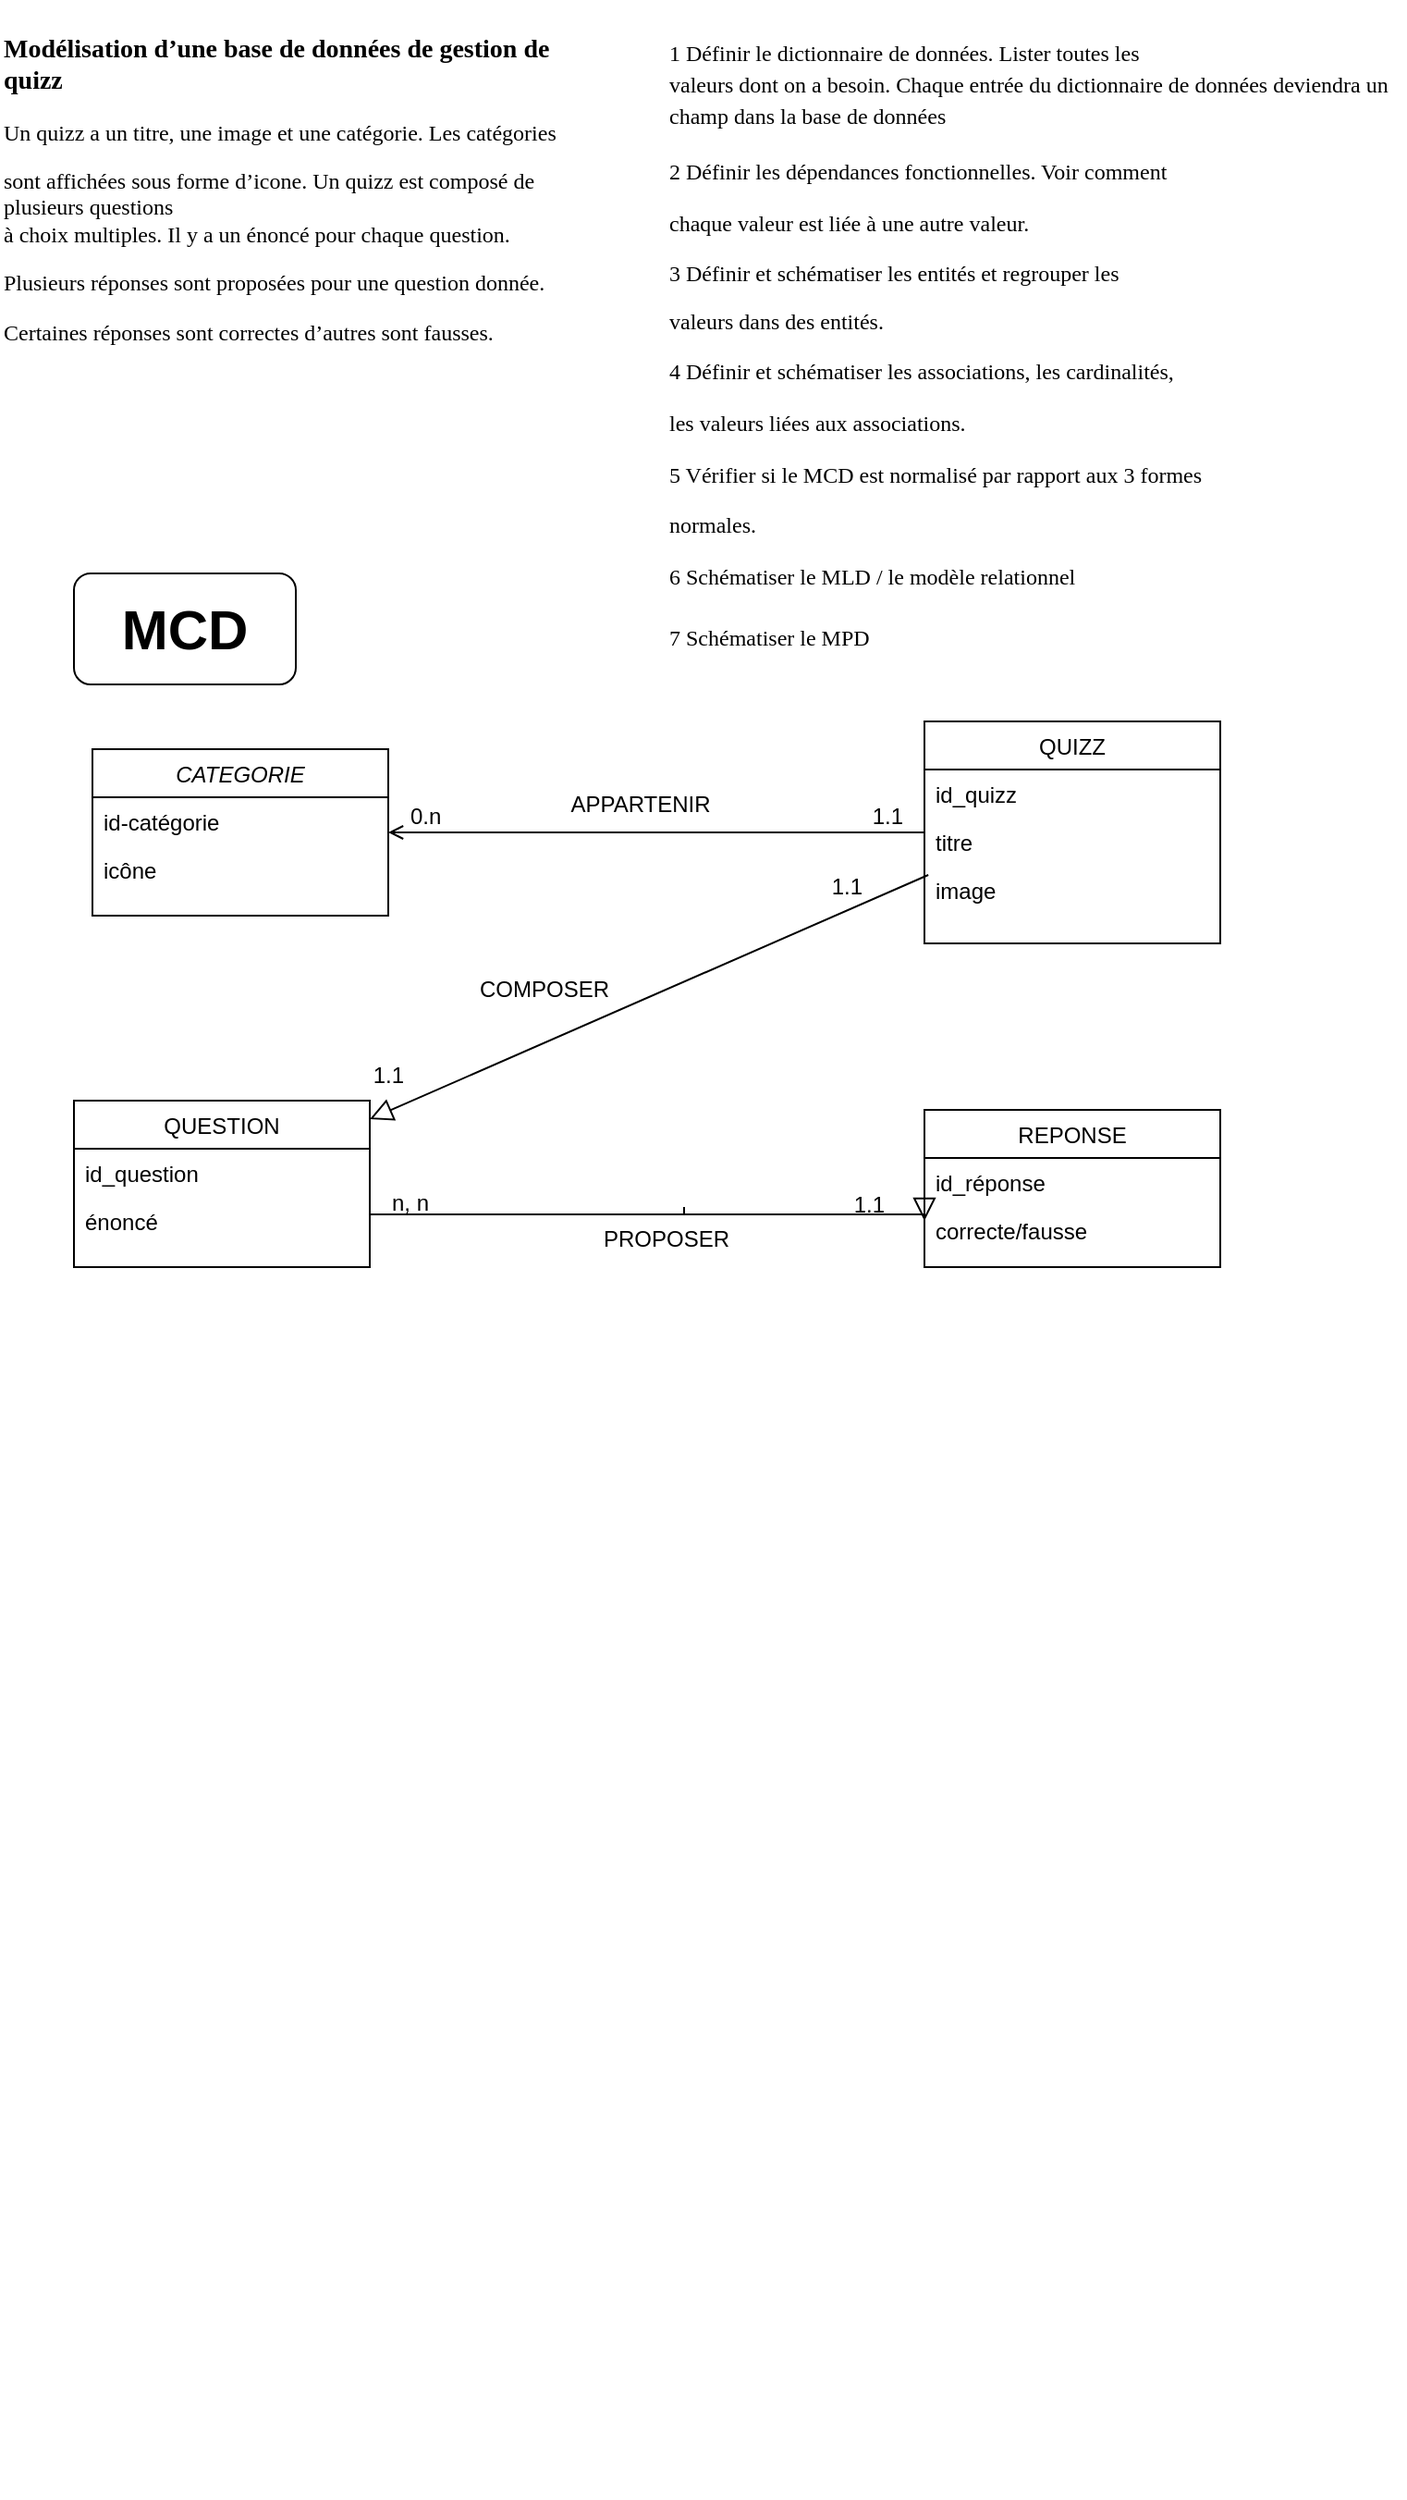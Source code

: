 <mxfile version="17.2.4" type="device"><diagram id="C5RBs43oDa-KdzZeNtuy" name="Page-1"><mxGraphModel dx="868" dy="1722" grid="1" gridSize="10" guides="1" tooltips="1" connect="1" arrows="1" fold="1" page="1" pageScale="1" pageWidth="827" pageHeight="1169" math="0" shadow="0"><root><mxCell id="WIyWlLk6GJQsqaUBKTNV-0"/><mxCell id="WIyWlLk6GJQsqaUBKTNV-1" parent="WIyWlLk6GJQsqaUBKTNV-0"/><mxCell id="Wdnl1QK0lBnhmFBYMzjt-5" value="" style="resizable=0;align=left;verticalAlign=bottom;labelBackgroundColor=none;fontSize=12;" parent="WIyWlLk6GJQsqaUBKTNV-1" connectable="0" vertex="1"><mxGeometry x="720" y="210" as="geometry"><mxPoint x="-265" y="291" as="offset"/></mxGeometry></mxCell><mxCell id="Wdnl1QK0lBnhmFBYMzjt-11" value="&lt;p class=&quot;MsoNormal&quot;&gt;&lt;b&gt;&lt;font style=&quot;font-size: 14px&quot; face=&quot;Times New Roman&quot;&gt;Modélisation d’une base de données de gestion de quizz&lt;/font&gt;&lt;/b&gt;&lt;/p&gt;&lt;font face=&quot;Times New Roman&quot;&gt;&lt;span&gt;Un quizz a un titre, une image et une catégorie. Les catégories&lt;/span&gt;&lt;br&gt;&lt;/font&gt;&lt;p class=&quot;MsoNormal&quot;&gt;&lt;font face=&quot;Times New Roman&quot;&gt;sont affichées sous forme d’icone. Un quizz est composé de plusieurs questions&lt;br&gt;à choix multiples. Il y a un énoncé pour chaque question. &lt;/font&gt;&lt;/p&gt;&lt;font face=&quot;Times New Roman&quot;&gt;&lt;span&gt;Plusieurs réponses sont proposées pour une question donnée.&lt;/span&gt;&lt;br&gt;&lt;/font&gt;&lt;p class=&quot;MsoNormal&quot;&gt;&lt;font face=&quot;Times New Roman&quot; style=&quot;font-size: 12px&quot;&gt;Certaines réponses sont correctes d’autres sont fausses.&lt;/font&gt;&lt;/p&gt;" style="text;whiteSpace=wrap;html=1;" parent="WIyWlLk6GJQsqaUBKTNV-1" vertex="1"><mxGeometry x="40" y="-1140" width="320" height="210" as="geometry"/></mxCell><mxCell id="Wdnl1QK0lBnhmFBYMzjt-14" value="&lt;p class=&quot;MsoNormal&quot;&gt;&lt;font style=&quot;font-size: 12px&quot;&gt;1 Définir le dictionnaire de données. Lister toutes les&lt;br&gt;valeurs dont on a besoin. Chaque entrée du dictionnaire de données deviendra un&lt;br&gt;champ dans la base de données&lt;/font&gt;&lt;/p&gt;&lt;font style=&quot;font-size: 12px&quot;&gt;2 Définir les dépendances fonctionnelles. Voir comment&lt;br&gt;&lt;/font&gt;&lt;p class=&quot;MsoNormal&quot; style=&quot;font-size: 12px&quot;&gt;&lt;font style=&quot;font-size: 12px&quot;&gt;chaque valeur est liée à une autre valeur.&lt;/font&gt;&lt;/p&gt;&lt;p class=&quot;MsoNormal&quot; style=&quot;font-size: 12px&quot;&gt;&lt;font style=&quot;font-size: 12px&quot;&gt;&lt;span&gt;3 Définir et schématiser les entités et regrouper les&lt;/span&gt;&lt;br&gt;&lt;/font&gt;&lt;/p&gt;&lt;p class=&quot;MsoNormal&quot; style=&quot;font-size: 12px&quot;&gt;&lt;font style=&quot;font-size: 12px&quot;&gt;valeurs dans des entités.&lt;/font&gt;&lt;/p&gt;&lt;font style=&quot;font-size: 12px&quot;&gt;&lt;span&gt;4 Définir et schématiser les associations, les cardinalités,&lt;/span&gt;&lt;br&gt;&lt;/font&gt;&lt;p class=&quot;MsoNormal&quot; style=&quot;font-size: 12px&quot;&gt;&lt;font style=&quot;font-size: 12px&quot;&gt;les valeurs liées aux associations.&lt;/font&gt;&lt;/p&gt;&lt;font style=&quot;font-size: 12px&quot;&gt;&lt;span&gt;5 Vérifier si le MCD est normalisé par rapport aux 3 formes&lt;/span&gt;&lt;br&gt;&lt;/font&gt;&lt;p class=&quot;MsoNormal&quot; style=&quot;font-size: 12px&quot;&gt;&lt;font style=&quot;font-size: 12px&quot;&gt;normales.&lt;/font&gt;&lt;/p&gt;&lt;font style=&quot;font-size: 12px&quot;&gt;&lt;span&gt;6 Schématiser le MLD / le modèle relationnel&lt;/span&gt;&lt;br&gt;&lt;br&gt;&lt;span&gt;7 Schématiser le MPD&lt;/span&gt;&lt;/font&gt;" style="text;whiteSpace=wrap;html=1;fontSize=14;fontFamily=Times New Roman;" parent="WIyWlLk6GJQsqaUBKTNV-1" vertex="1"><mxGeometry x="400" y="-1140" width="400" height="360" as="geometry"/></mxCell><mxCell id="Wdnl1QK0lBnhmFBYMzjt-16" value="CATEGORIE" style="swimlane;fontStyle=2;align=center;verticalAlign=top;childLayout=stackLayout;horizontal=1;startSize=26;horizontalStack=0;resizeParent=1;resizeLast=0;collapsible=1;marginBottom=0;rounded=0;shadow=0;strokeWidth=1;" parent="WIyWlLk6GJQsqaUBKTNV-1" vertex="1"><mxGeometry x="90" y="-735" width="160" height="90" as="geometry"><mxRectangle x="230" y="140" width="160" height="26" as="alternateBounds"/></mxGeometry></mxCell><mxCell id="Wdnl1QK0lBnhmFBYMzjt-17" value="id-catégorie" style="text;align=left;verticalAlign=top;spacingLeft=4;spacingRight=4;overflow=hidden;rotatable=0;points=[[0,0.5],[1,0.5]];portConstraint=eastwest;" parent="Wdnl1QK0lBnhmFBYMzjt-16" vertex="1"><mxGeometry y="26" width="160" height="26" as="geometry"/></mxCell><mxCell id="Wdnl1QK0lBnhmFBYMzjt-18" value="icône" style="text;align=left;verticalAlign=top;spacingLeft=4;spacingRight=4;overflow=hidden;rotatable=0;points=[[0,0.5],[1,0.5]];portConstraint=eastwest;rounded=0;shadow=0;html=0;" parent="Wdnl1QK0lBnhmFBYMzjt-16" vertex="1"><mxGeometry y="52" width="160" height="26" as="geometry"/></mxCell><mxCell id="Wdnl1QK0lBnhmFBYMzjt-19" value="QUESTION" style="swimlane;fontStyle=0;align=center;verticalAlign=top;childLayout=stackLayout;horizontal=1;startSize=26;horizontalStack=0;resizeParent=1;resizeLast=0;collapsible=1;marginBottom=0;rounded=0;shadow=0;strokeWidth=1;" parent="WIyWlLk6GJQsqaUBKTNV-1" vertex="1"><mxGeometry x="80" y="-545" width="160" height="90" as="geometry"><mxRectangle x="130" y="380" width="160" height="26" as="alternateBounds"/></mxGeometry></mxCell><mxCell id="Wdnl1QK0lBnhmFBYMzjt-20" value="id_question" style="text;align=left;verticalAlign=top;spacingLeft=4;spacingRight=4;overflow=hidden;rotatable=0;points=[[0,0.5],[1,0.5]];portConstraint=eastwest;" parent="Wdnl1QK0lBnhmFBYMzjt-19" vertex="1"><mxGeometry y="26" width="160" height="26" as="geometry"/></mxCell><mxCell id="Wdnl1QK0lBnhmFBYMzjt-21" value="énoncé" style="text;align=left;verticalAlign=top;spacingLeft=4;spacingRight=4;overflow=hidden;rotatable=0;points=[[0,0.5],[1,0.5]];portConstraint=eastwest;rounded=0;shadow=0;html=0;" parent="Wdnl1QK0lBnhmFBYMzjt-19" vertex="1"><mxGeometry y="52" width="160" height="26" as="geometry"/></mxCell><mxCell id="Wdnl1QK0lBnhmFBYMzjt-22" value="" style="endArrow=block;endSize=10;endFill=0;shadow=0;strokeWidth=1;rounded=0;elbow=vertical;exitX=0.013;exitY=0.192;exitDx=0;exitDy=0;exitPerimeter=0;" parent="WIyWlLk6GJQsqaUBKTNV-1" source="Wdnl1QK0lBnhmFBYMzjt-30" target="Wdnl1QK0lBnhmFBYMzjt-19" edge="1"><mxGeometry width="160" relative="1" as="geometry"><mxPoint x="530" y="-660" as="sourcePoint"/><mxPoint x="220" y="-947" as="targetPoint"/></mxGeometry></mxCell><mxCell id="Wdnl1QK0lBnhmFBYMzjt-23" value="REPONSE" style="swimlane;fontStyle=0;align=center;verticalAlign=top;childLayout=stackLayout;horizontal=1;startSize=26;horizontalStack=0;resizeParent=1;resizeLast=0;collapsible=1;marginBottom=0;rounded=0;shadow=0;strokeWidth=1;" parent="WIyWlLk6GJQsqaUBKTNV-1" vertex="1"><mxGeometry x="540" y="-540" width="160" height="85" as="geometry"><mxRectangle x="340" y="380" width="170" height="26" as="alternateBounds"/></mxGeometry></mxCell><mxCell id="Wdnl1QK0lBnhmFBYMzjt-24" value="id_réponse" style="text;align=left;verticalAlign=top;spacingLeft=4;spacingRight=4;overflow=hidden;rotatable=0;points=[[0,0.5],[1,0.5]];portConstraint=eastwest;" parent="Wdnl1QK0lBnhmFBYMzjt-23" vertex="1"><mxGeometry y="26" width="160" height="26" as="geometry"/></mxCell><mxCell id="Wdnl1QK0lBnhmFBYMzjt-25" value="correcte/fausse" style="text;align=left;verticalAlign=top;spacingLeft=4;spacingRight=4;overflow=hidden;rotatable=0;points=[[0,0.5],[1,0.5]];portConstraint=eastwest;rounded=0;shadow=0;html=0;" parent="Wdnl1QK0lBnhmFBYMzjt-23" vertex="1"><mxGeometry y="52" width="160" height="26" as="geometry"/></mxCell><mxCell id="Wdnl1QK0lBnhmFBYMzjt-26" value="" style="endArrow=block;endSize=10;endFill=0;shadow=0;strokeWidth=1;rounded=0;edgeStyle=elbowEdgeStyle;elbow=vertical;startArrow=none;" parent="WIyWlLk6GJQsqaUBKTNV-1" edge="1"><mxGeometry width="160" relative="1" as="geometry"><mxPoint x="410" y="-487.5" as="sourcePoint"/><mxPoint x="540" y="-480" as="targetPoint"/><Array as="points"/></mxGeometry></mxCell><mxCell id="Wdnl1QK0lBnhmFBYMzjt-27" value="QUIZZ" style="swimlane;fontStyle=0;align=center;verticalAlign=top;childLayout=stackLayout;horizontal=1;startSize=26;horizontalStack=0;resizeParent=1;resizeLast=0;collapsible=1;marginBottom=0;rounded=0;shadow=0;strokeWidth=1;" parent="WIyWlLk6GJQsqaUBKTNV-1" vertex="1"><mxGeometry x="540" y="-750" width="160" height="120" as="geometry"><mxRectangle x="550" y="140" width="160" height="26" as="alternateBounds"/></mxGeometry></mxCell><mxCell id="Wdnl1QK0lBnhmFBYMzjt-28" value="id_quizz" style="text;align=left;verticalAlign=top;spacingLeft=4;spacingRight=4;overflow=hidden;rotatable=0;points=[[0,0.5],[1,0.5]];portConstraint=eastwest;" parent="Wdnl1QK0lBnhmFBYMzjt-27" vertex="1"><mxGeometry y="26" width="160" height="26" as="geometry"/></mxCell><mxCell id="Wdnl1QK0lBnhmFBYMzjt-29" value="titre" style="text;align=left;verticalAlign=top;spacingLeft=4;spacingRight=4;overflow=hidden;rotatable=0;points=[[0,0.5],[1,0.5]];portConstraint=eastwest;rounded=0;shadow=0;html=0;" parent="Wdnl1QK0lBnhmFBYMzjt-27" vertex="1"><mxGeometry y="52" width="160" height="26" as="geometry"/></mxCell><mxCell id="Wdnl1QK0lBnhmFBYMzjt-30" value="image" style="text;align=left;verticalAlign=top;spacingLeft=4;spacingRight=4;overflow=hidden;rotatable=0;points=[[0,0.5],[1,0.5]];portConstraint=eastwest;rounded=0;shadow=0;html=0;" parent="Wdnl1QK0lBnhmFBYMzjt-27" vertex="1"><mxGeometry y="78" width="160" height="26" as="geometry"/></mxCell><mxCell id="Wdnl1QK0lBnhmFBYMzjt-31" value="" style="endArrow=open;shadow=0;strokeWidth=1;rounded=0;endFill=1;edgeStyle=elbowEdgeStyle;elbow=vertical;" parent="WIyWlLk6GJQsqaUBKTNV-1" source="Wdnl1QK0lBnhmFBYMzjt-27" target="Wdnl1QK0lBnhmFBYMzjt-16" edge="1"><mxGeometry x="0.5" y="41" relative="1" as="geometry"><mxPoint x="560" y="-958" as="sourcePoint"/><mxPoint x="400" y="-958" as="targetPoint"/><mxPoint x="-40" y="32" as="offset"/></mxGeometry></mxCell><mxCell id="Wdnl1QK0lBnhmFBYMzjt-32" value="0.n" style="resizable=0;align=left;verticalAlign=bottom;labelBackgroundColor=none;fontSize=12;" parent="Wdnl1QK0lBnhmFBYMzjt-31" connectable="0" vertex="1"><mxGeometry x="-1" relative="1" as="geometry"><mxPoint x="-280" as="offset"/></mxGeometry></mxCell><mxCell id="Wdnl1QK0lBnhmFBYMzjt-33" value="APPARTENIR" style="text;html=1;resizable=0;points=[];;align=center;verticalAlign=middle;labelBackgroundColor=none;rounded=0;shadow=0;strokeWidth=1;fontSize=12;" parent="Wdnl1QK0lBnhmFBYMzjt-31" vertex="1" connectable="0"><mxGeometry x="0.5" y="49" relative="1" as="geometry"><mxPoint x="63" y="-64" as="offset"/></mxGeometry></mxCell><mxCell id="Wdnl1QK0lBnhmFBYMzjt-34" value="n, n" style="resizable=0;align=left;verticalAlign=bottom;labelBackgroundColor=none;fontSize=12;" parent="WIyWlLk6GJQsqaUBKTNV-1" connectable="0" vertex="1"><mxGeometry x="480" y="-670" as="geometry"><mxPoint x="-230" y="189" as="offset"/></mxGeometry></mxCell><mxCell id="Wdnl1QK0lBnhmFBYMzjt-35" value="1.1" style="resizable=0;align=right;verticalAlign=bottom;labelBackgroundColor=none;fontSize=12;" parent="WIyWlLk6GJQsqaUBKTNV-1" connectable="0" vertex="1"><mxGeometry x="520" y="-480" as="geometry"/></mxCell><mxCell id="Wdnl1QK0lBnhmFBYMzjt-36" value="1.1" style="resizable=0;align=right;verticalAlign=bottom;labelBackgroundColor=none;fontSize=12;" parent="WIyWlLk6GJQsqaUBKTNV-1" connectable="0" vertex="1"><mxGeometry x="260" y="-550" as="geometry"/></mxCell><mxCell id="Wdnl1QK0lBnhmFBYMzjt-38" value="" style="endArrow=none;endSize=10;endFill=0;shadow=0;strokeWidth=1;rounded=0;edgeStyle=elbowEdgeStyle;elbow=vertical;" parent="WIyWlLk6GJQsqaUBKTNV-1" edge="1"><mxGeometry width="160" relative="1" as="geometry"><mxPoint x="240" y="-480" as="sourcePoint"/><mxPoint x="410" y="-487.5" as="targetPoint"/><Array as="points"/></mxGeometry></mxCell><mxCell id="Wdnl1QK0lBnhmFBYMzjt-39" value="COMPOSER" style="text;html=1;resizable=0;points=[];;align=center;verticalAlign=middle;labelBackgroundColor=none;rounded=0;shadow=0;strokeWidth=1;fontSize=12;" parent="WIyWlLk6GJQsqaUBKTNV-1" vertex="1" connectable="0"><mxGeometry x="320" y="-610" as="geometry"><mxPoint x="14" y="5" as="offset"/></mxGeometry></mxCell><mxCell id="_VePfa-Pte01N3fpJhH4-1" value="&lt;font style=&quot;font-size: 30px&quot;&gt;&lt;b&gt;MCD&lt;/b&gt;&lt;/font&gt;" style="rounded=1;whiteSpace=wrap;html=1;" vertex="1" parent="WIyWlLk6GJQsqaUBKTNV-1"><mxGeometry x="80" y="-830" width="120" height="60" as="geometry"/></mxCell><mxCell id="_VePfa-Pte01N3fpJhH4-5" value="1.1" style="resizable=0;align=right;verticalAlign=bottom;labelBackgroundColor=none;fontSize=12;" connectable="0" vertex="1" parent="WIyWlLk6GJQsqaUBKTNV-1"><mxGeometry x="530" y="-690" as="geometry"/></mxCell><mxCell id="_VePfa-Pte01N3fpJhH4-6" value="1.1" style="resizable=0;align=right;verticalAlign=bottom;labelBackgroundColor=none;fontSize=12;" connectable="0" vertex="1" parent="WIyWlLk6GJQsqaUBKTNV-1"><mxGeometry x="540" y="-680" as="geometry"><mxPoint x="-32" y="28" as="offset"/></mxGeometry></mxCell><mxCell id="_VePfa-Pte01N3fpJhH4-7" value="PROPOSER" style="text;html=1;resizable=0;points=[];;align=center;verticalAlign=middle;labelBackgroundColor=none;rounded=0;shadow=0;strokeWidth=1;fontSize=12;" vertex="1" connectable="0" parent="WIyWlLk6GJQsqaUBKTNV-1"><mxGeometry x="400" y="-470" as="geometry"/></mxCell></root></mxGraphModel></diagram></mxfile>